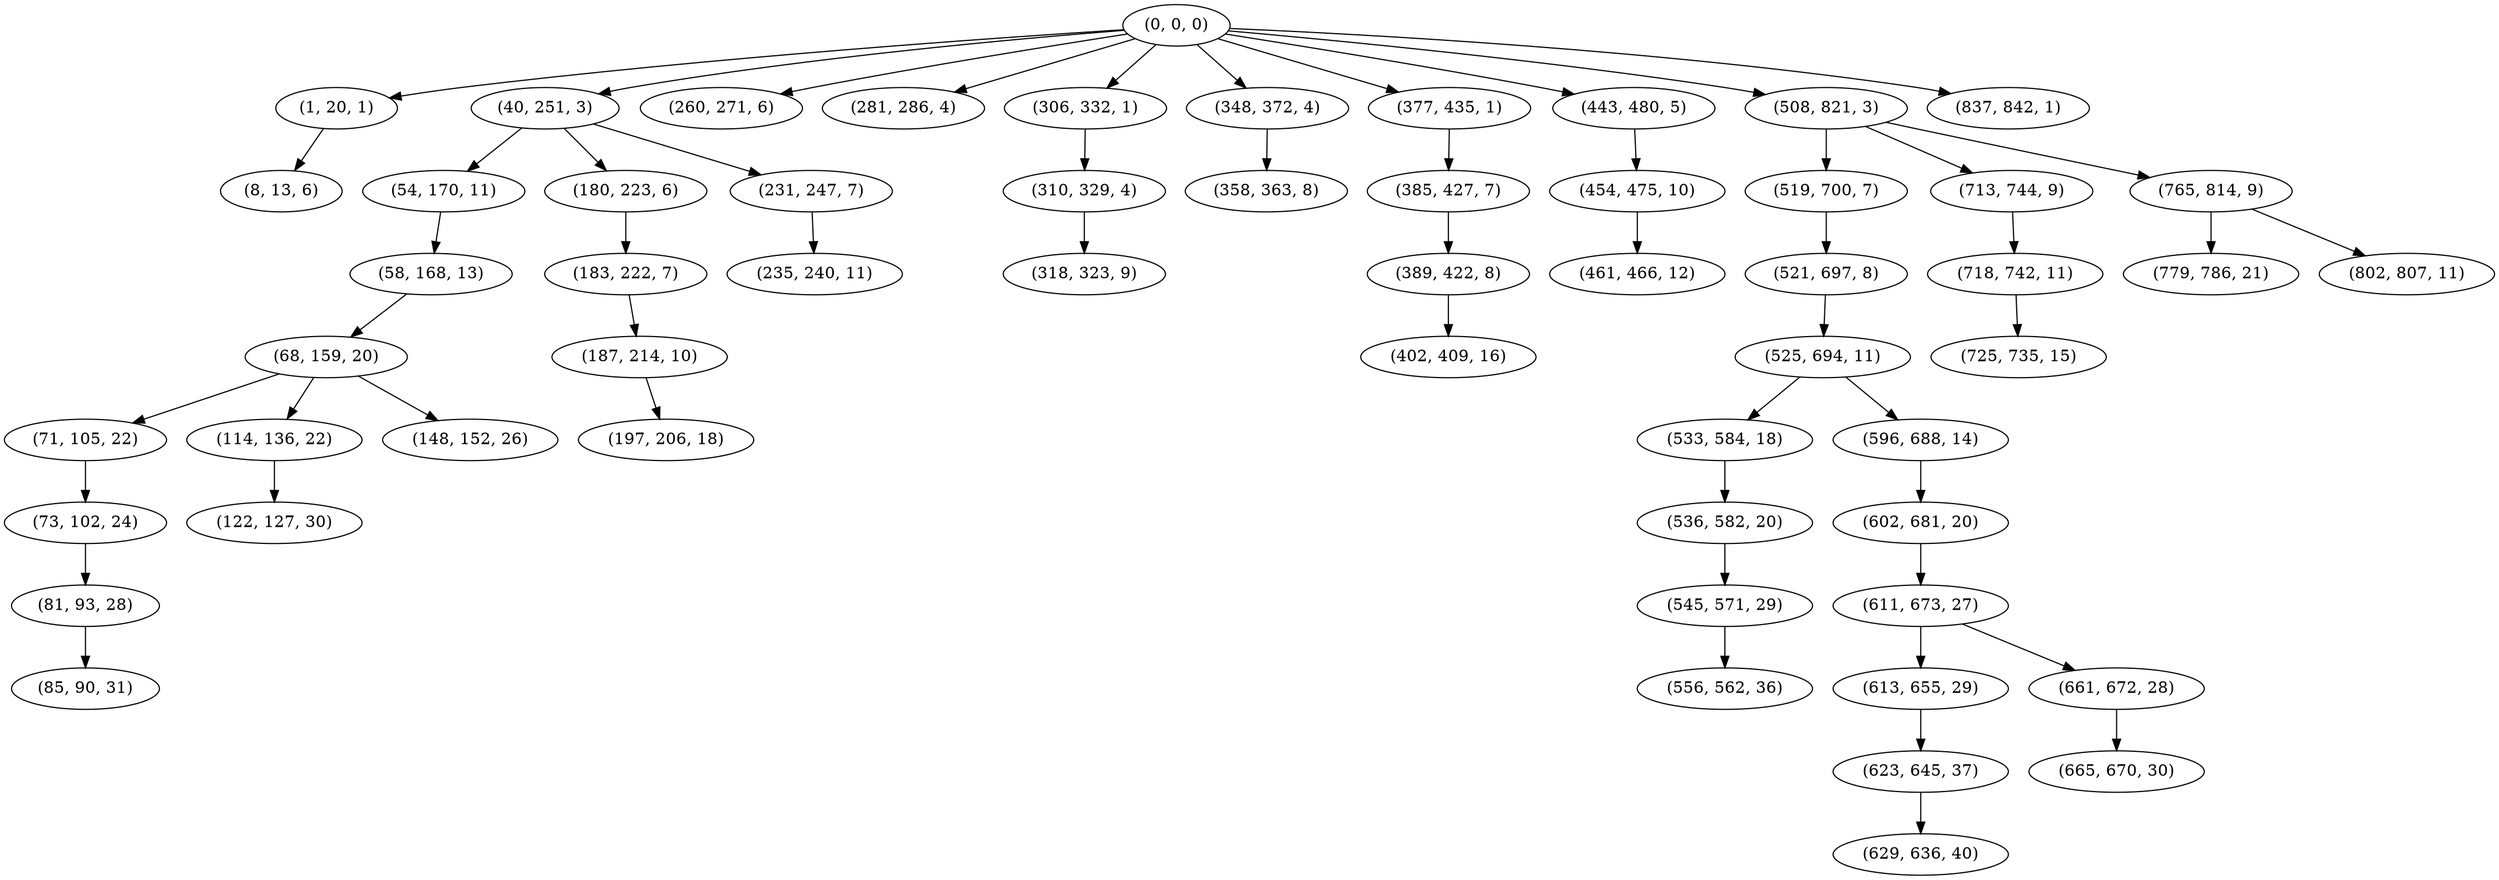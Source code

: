 digraph tree {
    "(0, 0, 0)";
    "(1, 20, 1)";
    "(8, 13, 6)";
    "(40, 251, 3)";
    "(54, 170, 11)";
    "(58, 168, 13)";
    "(68, 159, 20)";
    "(71, 105, 22)";
    "(73, 102, 24)";
    "(81, 93, 28)";
    "(85, 90, 31)";
    "(114, 136, 22)";
    "(122, 127, 30)";
    "(148, 152, 26)";
    "(180, 223, 6)";
    "(183, 222, 7)";
    "(187, 214, 10)";
    "(197, 206, 18)";
    "(231, 247, 7)";
    "(235, 240, 11)";
    "(260, 271, 6)";
    "(281, 286, 4)";
    "(306, 332, 1)";
    "(310, 329, 4)";
    "(318, 323, 9)";
    "(348, 372, 4)";
    "(358, 363, 8)";
    "(377, 435, 1)";
    "(385, 427, 7)";
    "(389, 422, 8)";
    "(402, 409, 16)";
    "(443, 480, 5)";
    "(454, 475, 10)";
    "(461, 466, 12)";
    "(508, 821, 3)";
    "(519, 700, 7)";
    "(521, 697, 8)";
    "(525, 694, 11)";
    "(533, 584, 18)";
    "(536, 582, 20)";
    "(545, 571, 29)";
    "(556, 562, 36)";
    "(596, 688, 14)";
    "(602, 681, 20)";
    "(611, 673, 27)";
    "(613, 655, 29)";
    "(623, 645, 37)";
    "(629, 636, 40)";
    "(661, 672, 28)";
    "(665, 670, 30)";
    "(713, 744, 9)";
    "(718, 742, 11)";
    "(725, 735, 15)";
    "(765, 814, 9)";
    "(779, 786, 21)";
    "(802, 807, 11)";
    "(837, 842, 1)";
    "(0, 0, 0)" -> "(1, 20, 1)";
    "(0, 0, 0)" -> "(40, 251, 3)";
    "(0, 0, 0)" -> "(260, 271, 6)";
    "(0, 0, 0)" -> "(281, 286, 4)";
    "(0, 0, 0)" -> "(306, 332, 1)";
    "(0, 0, 0)" -> "(348, 372, 4)";
    "(0, 0, 0)" -> "(377, 435, 1)";
    "(0, 0, 0)" -> "(443, 480, 5)";
    "(0, 0, 0)" -> "(508, 821, 3)";
    "(0, 0, 0)" -> "(837, 842, 1)";
    "(1, 20, 1)" -> "(8, 13, 6)";
    "(40, 251, 3)" -> "(54, 170, 11)";
    "(40, 251, 3)" -> "(180, 223, 6)";
    "(40, 251, 3)" -> "(231, 247, 7)";
    "(54, 170, 11)" -> "(58, 168, 13)";
    "(58, 168, 13)" -> "(68, 159, 20)";
    "(68, 159, 20)" -> "(71, 105, 22)";
    "(68, 159, 20)" -> "(114, 136, 22)";
    "(68, 159, 20)" -> "(148, 152, 26)";
    "(71, 105, 22)" -> "(73, 102, 24)";
    "(73, 102, 24)" -> "(81, 93, 28)";
    "(81, 93, 28)" -> "(85, 90, 31)";
    "(114, 136, 22)" -> "(122, 127, 30)";
    "(180, 223, 6)" -> "(183, 222, 7)";
    "(183, 222, 7)" -> "(187, 214, 10)";
    "(187, 214, 10)" -> "(197, 206, 18)";
    "(231, 247, 7)" -> "(235, 240, 11)";
    "(306, 332, 1)" -> "(310, 329, 4)";
    "(310, 329, 4)" -> "(318, 323, 9)";
    "(348, 372, 4)" -> "(358, 363, 8)";
    "(377, 435, 1)" -> "(385, 427, 7)";
    "(385, 427, 7)" -> "(389, 422, 8)";
    "(389, 422, 8)" -> "(402, 409, 16)";
    "(443, 480, 5)" -> "(454, 475, 10)";
    "(454, 475, 10)" -> "(461, 466, 12)";
    "(508, 821, 3)" -> "(519, 700, 7)";
    "(508, 821, 3)" -> "(713, 744, 9)";
    "(508, 821, 3)" -> "(765, 814, 9)";
    "(519, 700, 7)" -> "(521, 697, 8)";
    "(521, 697, 8)" -> "(525, 694, 11)";
    "(525, 694, 11)" -> "(533, 584, 18)";
    "(525, 694, 11)" -> "(596, 688, 14)";
    "(533, 584, 18)" -> "(536, 582, 20)";
    "(536, 582, 20)" -> "(545, 571, 29)";
    "(545, 571, 29)" -> "(556, 562, 36)";
    "(596, 688, 14)" -> "(602, 681, 20)";
    "(602, 681, 20)" -> "(611, 673, 27)";
    "(611, 673, 27)" -> "(613, 655, 29)";
    "(611, 673, 27)" -> "(661, 672, 28)";
    "(613, 655, 29)" -> "(623, 645, 37)";
    "(623, 645, 37)" -> "(629, 636, 40)";
    "(661, 672, 28)" -> "(665, 670, 30)";
    "(713, 744, 9)" -> "(718, 742, 11)";
    "(718, 742, 11)" -> "(725, 735, 15)";
    "(765, 814, 9)" -> "(779, 786, 21)";
    "(765, 814, 9)" -> "(802, 807, 11)";
}
